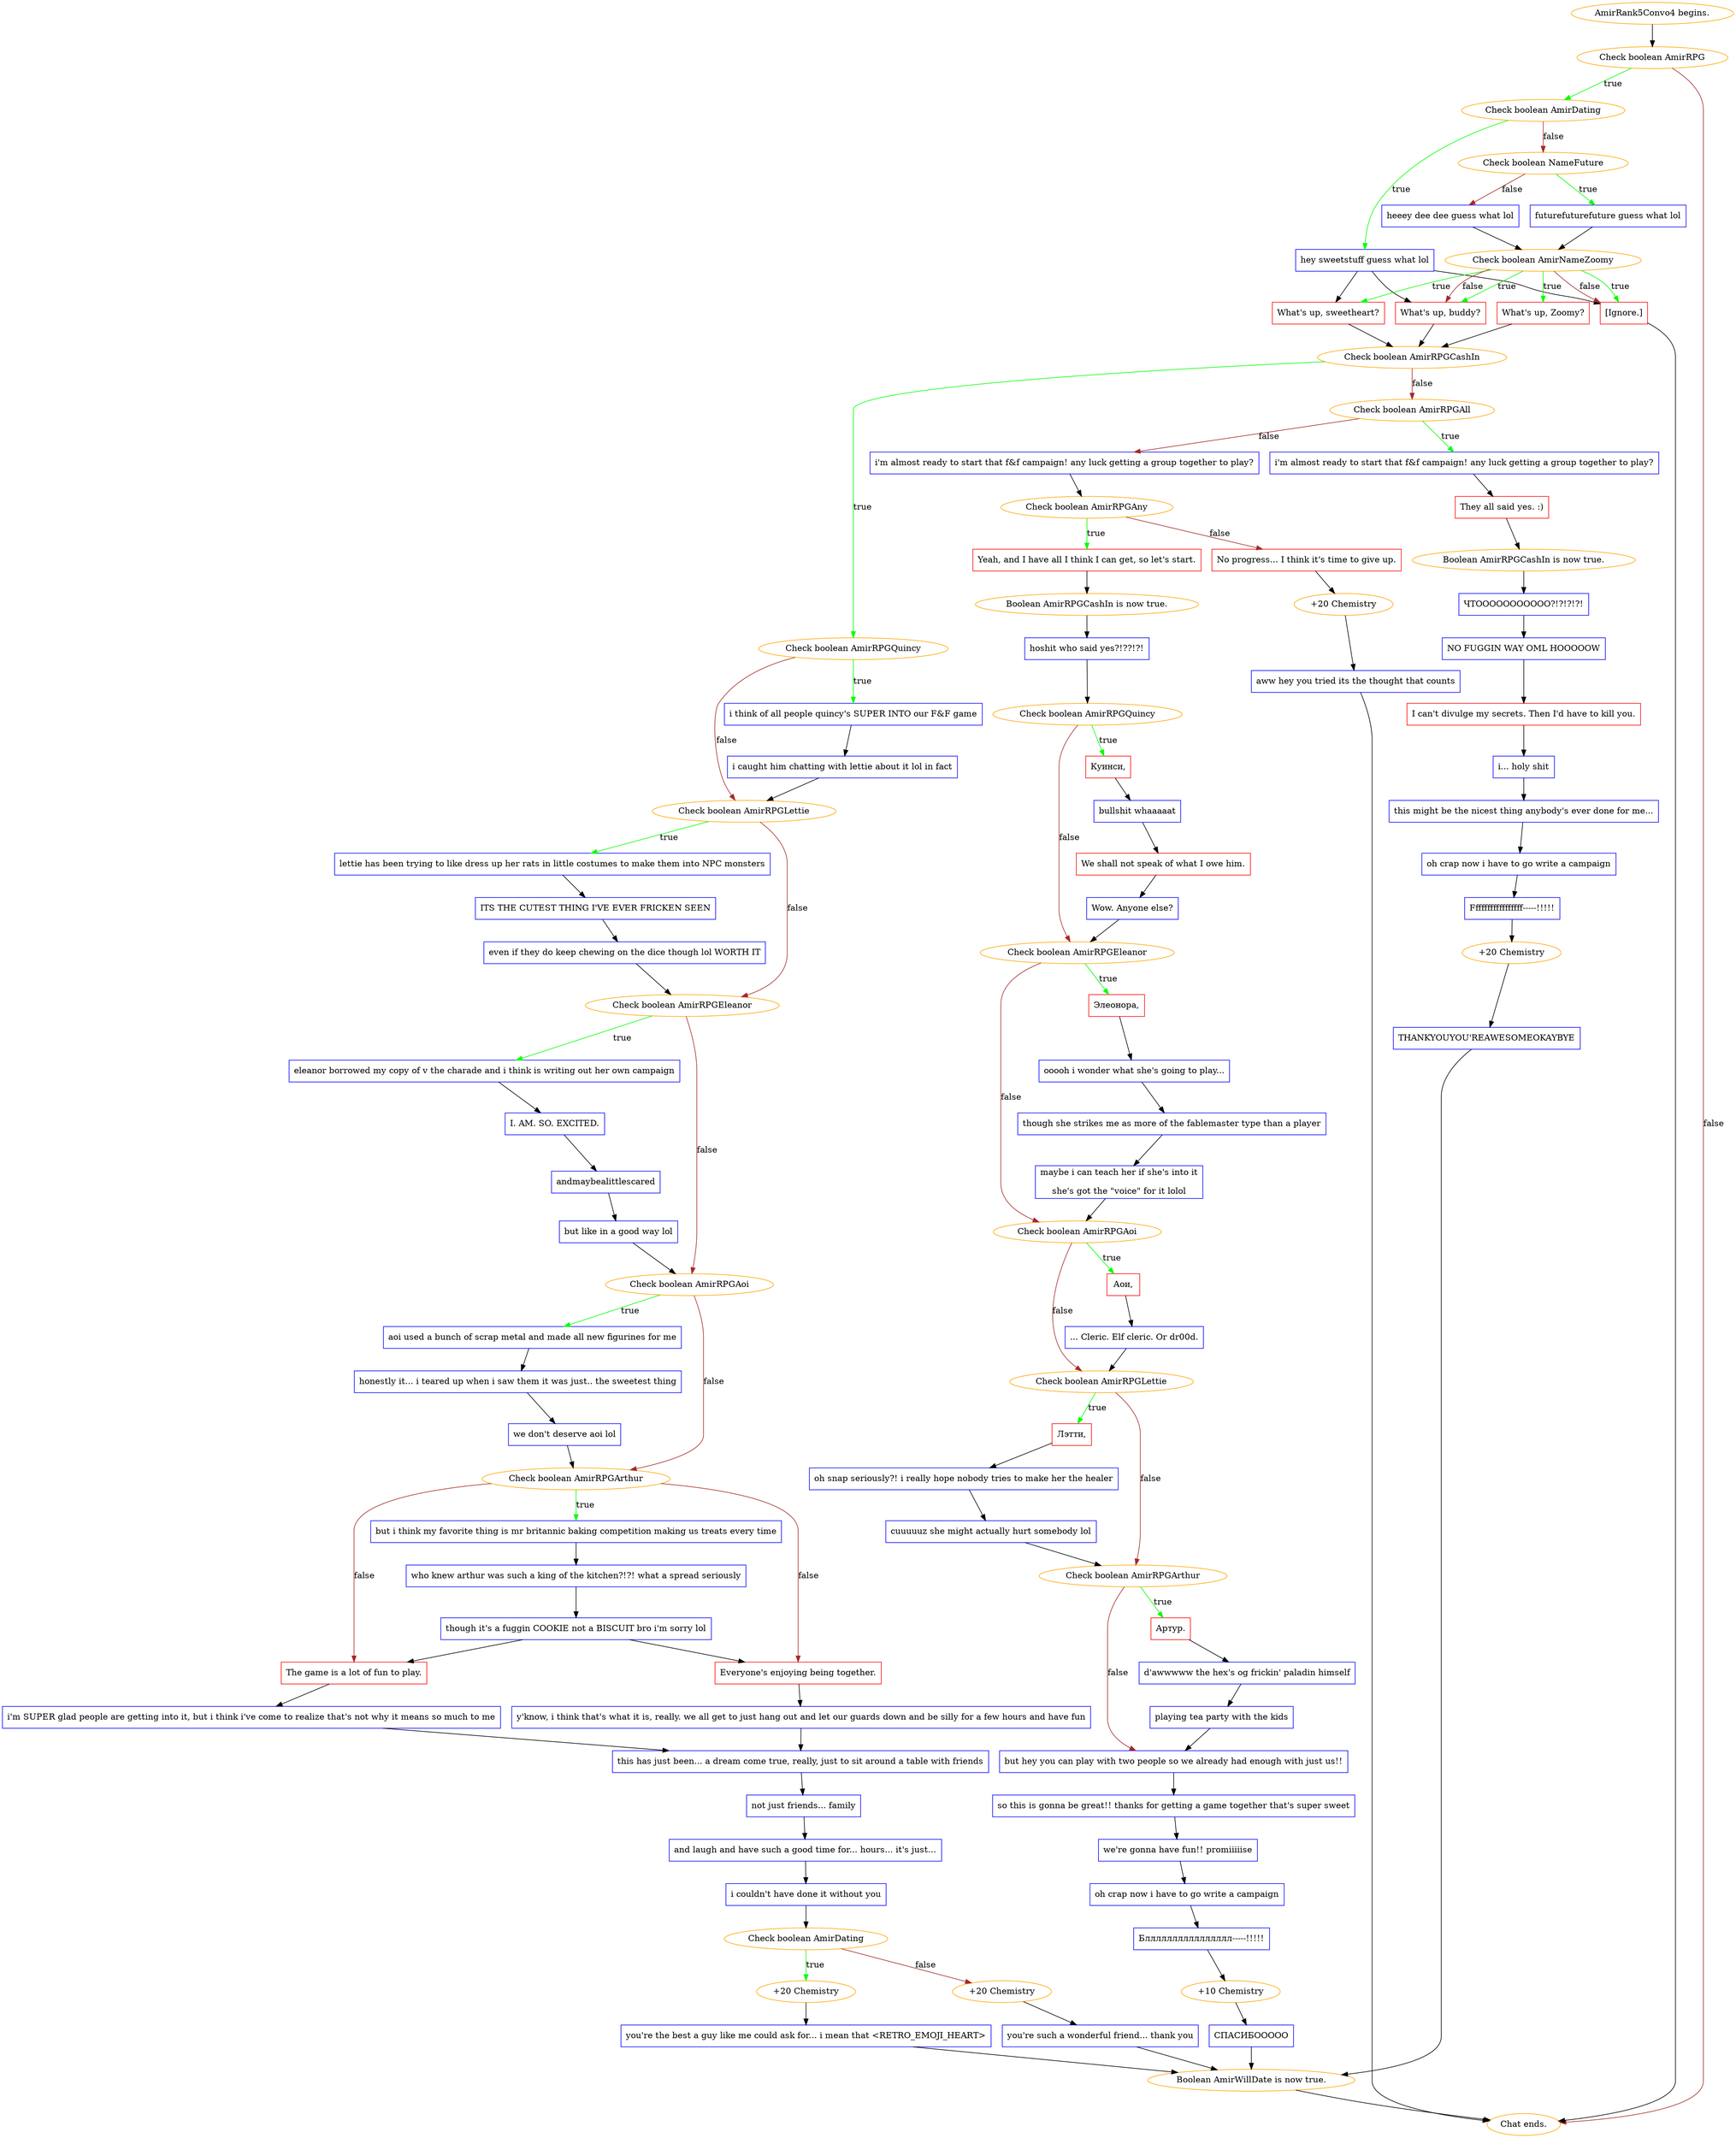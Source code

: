 digraph {
	"AmirRank5Convo4 begins." [color=orange];
		"AmirRank5Convo4 begins." -> j3858128195;
	j3858128195 [label="Check boolean AmirRPG",color=orange];
		j3858128195 -> j3476817092 [label=true,color=green];
		j3858128195 -> "Chat ends." [label=false,color=brown];
	j3476817092 [label="Check boolean AmirDating",color=orange];
		j3476817092 -> j30130430 [label=true,color=green];
		j3476817092 -> j2625634134 [label=false,color=brown];
	"Chat ends." [color=orange];
	j30130430 [label="hey sweetstuff guess what lol",shape=box,color=blue];
		j30130430 -> j2512437800;
		j30130430 -> j4074705070;
		j30130430 -> j5866127;
	j2625634134 [label="Check boolean NameFuture",color=orange];
		j2625634134 -> j3734415911 [label=true,color=green];
		j2625634134 -> j2818810763 [label=false,color=brown];
	j2512437800 [label="What's up, sweetheart?",shape=box,color=red];
		j2512437800 -> j2469310741;
	j4074705070 [label="What's up, buddy?",shape=box,color=red];
		j4074705070 -> j2469310741;
	j5866127 [label="[Ignore.]",shape=box,color=red];
		j5866127 -> "Chat ends.";
	j3734415911 [label="futurefuturefuture guess what lol",shape=box,color=blue];
		j3734415911 -> j851589662;
	j2818810763 [label="heeey dee dee guess what lol",shape=box,color=blue];
		j2818810763 -> j851589662;
	j2469310741 [label="Check boolean AmirRPGCashIn",color=orange];
		j2469310741 -> j829204582 [label=true,color=green];
		j2469310741 -> j2963346952 [label=false,color=brown];
	j851589662 [label="Check boolean AmirNameZoomy",color=orange];
		j851589662 -> j2512437800 [label=true,color=green];
		j851589662 -> j1022123329 [label=true,color=green];
		j851589662 -> j4074705070 [label=true,color=green];
		j851589662 -> j5866127 [label=true,color=green];
		j851589662 -> j4074705070 [label=false,color=brown];
		j851589662 -> j5866127 [label=false,color=brown];
	j829204582 [label="Check boolean AmirRPGQuincy",color=orange];
		j829204582 -> j3960514680 [label=true,color=green];
		j829204582 -> j349346713 [label=false,color=brown];
	j2963346952 [label="Check boolean AmirRPGAll",color=orange];
		j2963346952 -> j3586143181 [label=true,color=green];
		j2963346952 -> j2806626645 [label=false,color=brown];
	j1022123329 [label="What's up, Zoomy?",shape=box,color=red];
		j1022123329 -> j2469310741;
	j3960514680 [label="i think of all people quincy's SUPER INTO our F&F game",shape=box,color=blue];
		j3960514680 -> j4165915731;
	j349346713 [label="Check boolean AmirRPGLettie",color=orange];
		j349346713 -> j4056191053 [label=true,color=green];
		j349346713 -> j579735831 [label=false,color=brown];
	j3586143181 [label="i'm almost ready to start that f&f campaign! any luck getting a group together to play?",shape=box,color=blue];
		j3586143181 -> j550003436;
	j2806626645 [label="i'm almost ready to start that f&f campaign! any luck getting a group together to play?",shape=box,color=blue];
		j2806626645 -> j516058989;
	j4165915731 [label="i caught him chatting with lettie about it lol in fact",shape=box,color=blue];
		j4165915731 -> j349346713;
	j4056191053 [label="lettie has been trying to like dress up her rats in little costumes to make them into NPC monsters",shape=box,color=blue];
		j4056191053 -> j3285065722;
	j579735831 [label="Check boolean AmirRPGEleanor",color=orange];
		j579735831 -> j3515592181 [label=true,color=green];
		j579735831 -> j1044804211 [label=false,color=brown];
	j550003436 [label="They all said yes. :)",shape=box,color=red];
		j550003436 -> j2509080985;
	j516058989 [label="Check boolean AmirRPGAny",color=orange];
		j516058989 -> j3085964954 [label=true,color=green];
		j516058989 -> j2638847917 [label=false,color=brown];
	j3285065722 [label="ITS THE CUTEST THING I'VE EVER FRICKEN SEEN",shape=box,color=blue];
		j3285065722 -> j700925901;
	j3515592181 [label="eleanor borrowed my copy of v the charade and i think is writing out her own campaign",shape=box,color=blue];
		j3515592181 -> j3729012804;
	j1044804211 [label="Check boolean AmirRPGAoi",color=orange];
		j1044804211 -> j1570286529 [label=true,color=green];
		j1044804211 -> j400474391 [label=false,color=brown];
	j2509080985 [label="Boolean AmirRPGCashIn is now true.",color=orange];
		j2509080985 -> j2807571105;
	j3085964954 [label="Yeah, and I have all I think I can get, so let's start.",shape=box,color=red];
		j3085964954 -> j1316490480;
	j2638847917 [label="No progress... I think it's time to give up.",shape=box,color=red];
		j2638847917 -> j1196752724;
	j700925901 [label="even if they do keep chewing on the dice though lol WORTH IT",shape=box,color=blue];
		j700925901 -> j579735831;
	j3729012804 [label="I. AM. SO. EXCITED.",shape=box,color=blue];
		j3729012804 -> j2580083906;
	j1570286529 [label="aoi used a bunch of scrap metal and made all new figurines for me",shape=box,color=blue];
		j1570286529 -> j998252789;
	j400474391 [label="Check boolean AmirRPGArthur",color=orange];
		j400474391 -> j1027738367 [label=true,color=green];
		j400474391 -> j3876465232 [label=false,color=brown];
		j400474391 -> j3436191220 [label=false,color=brown];
	j2807571105 [label="ЧТООООООООООО?!?!?!?!",shape=box,color=blue];
		j2807571105 -> j3599164831;
	j1316490480 [label="Boolean AmirRPGCashIn is now true.",color=orange];
		j1316490480 -> j4184439568;
	j1196752724 [label="+20 Chemistry",color=orange];
		j1196752724 -> j1038287291;
	j2580083906 [label="andmaybealittlescared",shape=box,color=blue];
		j2580083906 -> j3703030158;
	j998252789 [label="honestly it... i teared up when i saw them it was just.. the sweetest thing",shape=box,color=blue];
		j998252789 -> j2244028267;
	j1027738367 [label="but i think my favorite thing is mr britannic baking competition making us treats every time",shape=box,color=blue];
		j1027738367 -> j2872379395;
	j3876465232 [label="The game is a lot of fun to play.",shape=box,color=red];
		j3876465232 -> j1296602765;
	j3436191220 [label="Everyone's enjoying being together.",shape=box,color=red];
		j3436191220 -> j1663208236;
	j3599164831 [label="NO FUGGIN WAY OML HOOOOOW",shape=box,color=blue];
		j3599164831 -> j3850195737;
	j4184439568 [label="hoshit who said yes?!??!?!",shape=box,color=blue];
		j4184439568 -> j1247058907;
	j1038287291 [label="aww hey you tried its the thought that counts",shape=box,color=blue];
		j1038287291 -> "Chat ends.";
	j3703030158 [label="but like in a good way lol",shape=box,color=blue];
		j3703030158 -> j1044804211;
	j2244028267 [label="we don't deserve aoi lol",shape=box,color=blue];
		j2244028267 -> j400474391;
	j2872379395 [label="who knew arthur was such a king of the kitchen?!?! what a spread seriously",shape=box,color=blue];
		j2872379395 -> j435695993;
	j1296602765 [label="i'm SUPER glad people are getting into it, but i think i've come to realize that's not why it means so much to me",shape=box,color=blue];
		j1296602765 -> j172165818;
	j1663208236 [label="y'know, i think that's what it is, really. we all get to just hang out and let our guards down and be silly for a few hours and have fun",shape=box,color=blue];
		j1663208236 -> j172165818;
	j3850195737 [label="I can't divulge my secrets. Then I'd have to kill you.",shape=box,color=red];
		j3850195737 -> j75526235;
	j1247058907 [label="Check boolean AmirRPGQuincy",color=orange];
		j1247058907 -> j588563572 [label=true,color=green];
		j1247058907 -> j747612989 [label=false,color=brown];
	j435695993 [label="though it's a fuggin COOKIE not a BISCUIT bro i'm sorry lol",shape=box,color=blue];
		j435695993 -> j3876465232;
		j435695993 -> j3436191220;
	j172165818 [label="this has just been... a dream come true, really, just to sit around a table with friends",shape=box,color=blue];
		j172165818 -> j3567785298;
	j75526235 [label="i... holy shit",shape=box,color=blue];
		j75526235 -> j3430595568;
	j588563572 [label="Куинси,",shape=box,color=red];
		j588563572 -> j3466423873;
	j747612989 [label="Check boolean AmirRPGEleanor",color=orange];
		j747612989 -> j2358249853 [label=true,color=green];
		j747612989 -> j4013696291 [label=false,color=brown];
	j3567785298 [label="not just friends... family",shape=box,color=blue];
		j3567785298 -> j1420831177;
	j3430595568 [label="this might be the nicest thing anybody's ever done for me...",shape=box,color=blue];
		j3430595568 -> j2496942773;
	j3466423873 [label="bullshit whaaaaat",shape=box,color=blue];
		j3466423873 -> j1675480959;
	j2358249853 [label="Элеонора,",shape=box,color=red];
		j2358249853 -> j3747967694;
	j4013696291 [label="Check boolean AmirRPGAoi",color=orange];
		j4013696291 -> j331662541 [label=true,color=green];
		j4013696291 -> j116997806 [label=false,color=brown];
	j1420831177 [label="and laugh and have such a good time for... hours... it's just...",shape=box,color=blue];
		j1420831177 -> j236036975;
	j2496942773 [label="oh crap now i have to go write a campaign",shape=box,color=blue];
		j2496942773 -> j607837180;
	j1675480959 [label="We shall not speak of what I owe him.",shape=box,color=red];
		j1675480959 -> j3711508353;
	j3747967694 [label="ooooh i wonder what she's going to play...",shape=box,color=blue];
		j3747967694 -> j297244769;
	j331662541 [label="Аои,",shape=box,color=red];
		j331662541 -> j2651204066;
	j116997806 [label="Check boolean AmirRPGLettie",color=orange];
		j116997806 -> j2982480311 [label=true,color=green];
		j116997806 -> j994198793 [label=false,color=brown];
	j236036975 [label="i couldn't have done it without you",shape=box,color=blue];
		j236036975 -> j3015855926;
	j607837180 [label="Fffffffffffffffff-----!!!!!",shape=box,color=blue];
		j607837180 -> j4007441101;
	j3711508353 [label="Wow. Anyone else?",shape=box,color=blue];
		j3711508353 -> j747612989;
	j297244769 [label="though she strikes me as more of the fablemaster type than a player",shape=box,color=blue];
		j297244769 -> j1579392944;
	j2651204066 [label="... Cleric. Elf cleric. Or dr00d.",shape=box,color=blue];
		j2651204066 -> j116997806;
	j2982480311 [label="Лэтти,",shape=box,color=red];
		j2982480311 -> j1179693625;
	j994198793 [label="Check boolean AmirRPGArthur",color=orange];
		j994198793 -> j1118698095 [label=true,color=green];
		j994198793 -> j2106122678 [label=false,color=brown];
	j3015855926 [label="Check boolean AmirDating",color=orange];
		j3015855926 -> j3893114443 [label=true,color=green];
		j3015855926 -> j1005436543 [label=false,color=brown];
	j4007441101 [label="+20 Chemistry",color=orange];
		j4007441101 -> j3095407072;
	j1579392944 [label="maybe i can teach her if she's into it
she's got the \"voice\" for it lolol",shape=box,color=blue];
		j1579392944 -> j4013696291;
	j1179693625 [label="oh snap seriously?! i really hope nobody tries to make her the healer",shape=box,color=blue];
		j1179693625 -> j1385202290;
	j1118698095 [label="Артур.",shape=box,color=red];
		j1118698095 -> j2737826924;
	j2106122678 [label="but hey you can play with two people so we already had enough with just us!!",shape=box,color=blue];
		j2106122678 -> j912117016;
	j3893114443 [label="+20 Chemistry",color=orange];
		j3893114443 -> j1369486677;
	j1005436543 [label="+20 Chemistry",color=orange];
		j1005436543 -> j2396389011;
	j3095407072 [label="THANKYOUYOU'REAWESOMEOKAYBYE",shape=box,color=blue];
		j3095407072 -> j661208215;
	j1385202290 [label="cuuuuuz she might actually hurt somebody lol",shape=box,color=blue];
		j1385202290 -> j994198793;
	j2737826924 [label="d'awwwww the hex's og frickin' paladin himself",shape=box,color=blue];
		j2737826924 -> j645379633;
	j912117016 [label="so this is gonna be great!! thanks for getting a game together that's super sweet",shape=box,color=blue];
		j912117016 -> j2441251305;
	j1369486677 [label="you're the best a guy like me could ask for... i mean that <RETRO_EMOJI_HEART>",shape=box,color=blue];
		j1369486677 -> j661208215;
	j2396389011 [label="you're such a wonderful friend... thank you",shape=box,color=blue];
		j2396389011 -> j661208215;
	j661208215 [label="Boolean AmirWillDate is now true.",color=orange];
		j661208215 -> "Chat ends.";
	j645379633 [label="playing tea party with the kids",shape=box,color=blue];
		j645379633 -> j2106122678;
	j2441251305 [label="we're gonna have fun!! promiiiiise",shape=box,color=blue];
		j2441251305 -> j107714568;
	j107714568 [label="oh crap now i have to go write a campaign",shape=box,color=blue];
		j107714568 -> j1504079264;
	j1504079264 [label="Блллллллллллллллл-----!!!!!",shape=box,color=blue];
		j1504079264 -> j3023355804;
	j3023355804 [label="+10 Chemistry",color=orange];
		j3023355804 -> j2396604342;
	j2396604342 [label="СПАСИБООООО",shape=box,color=blue];
		j2396604342 -> j661208215;
}